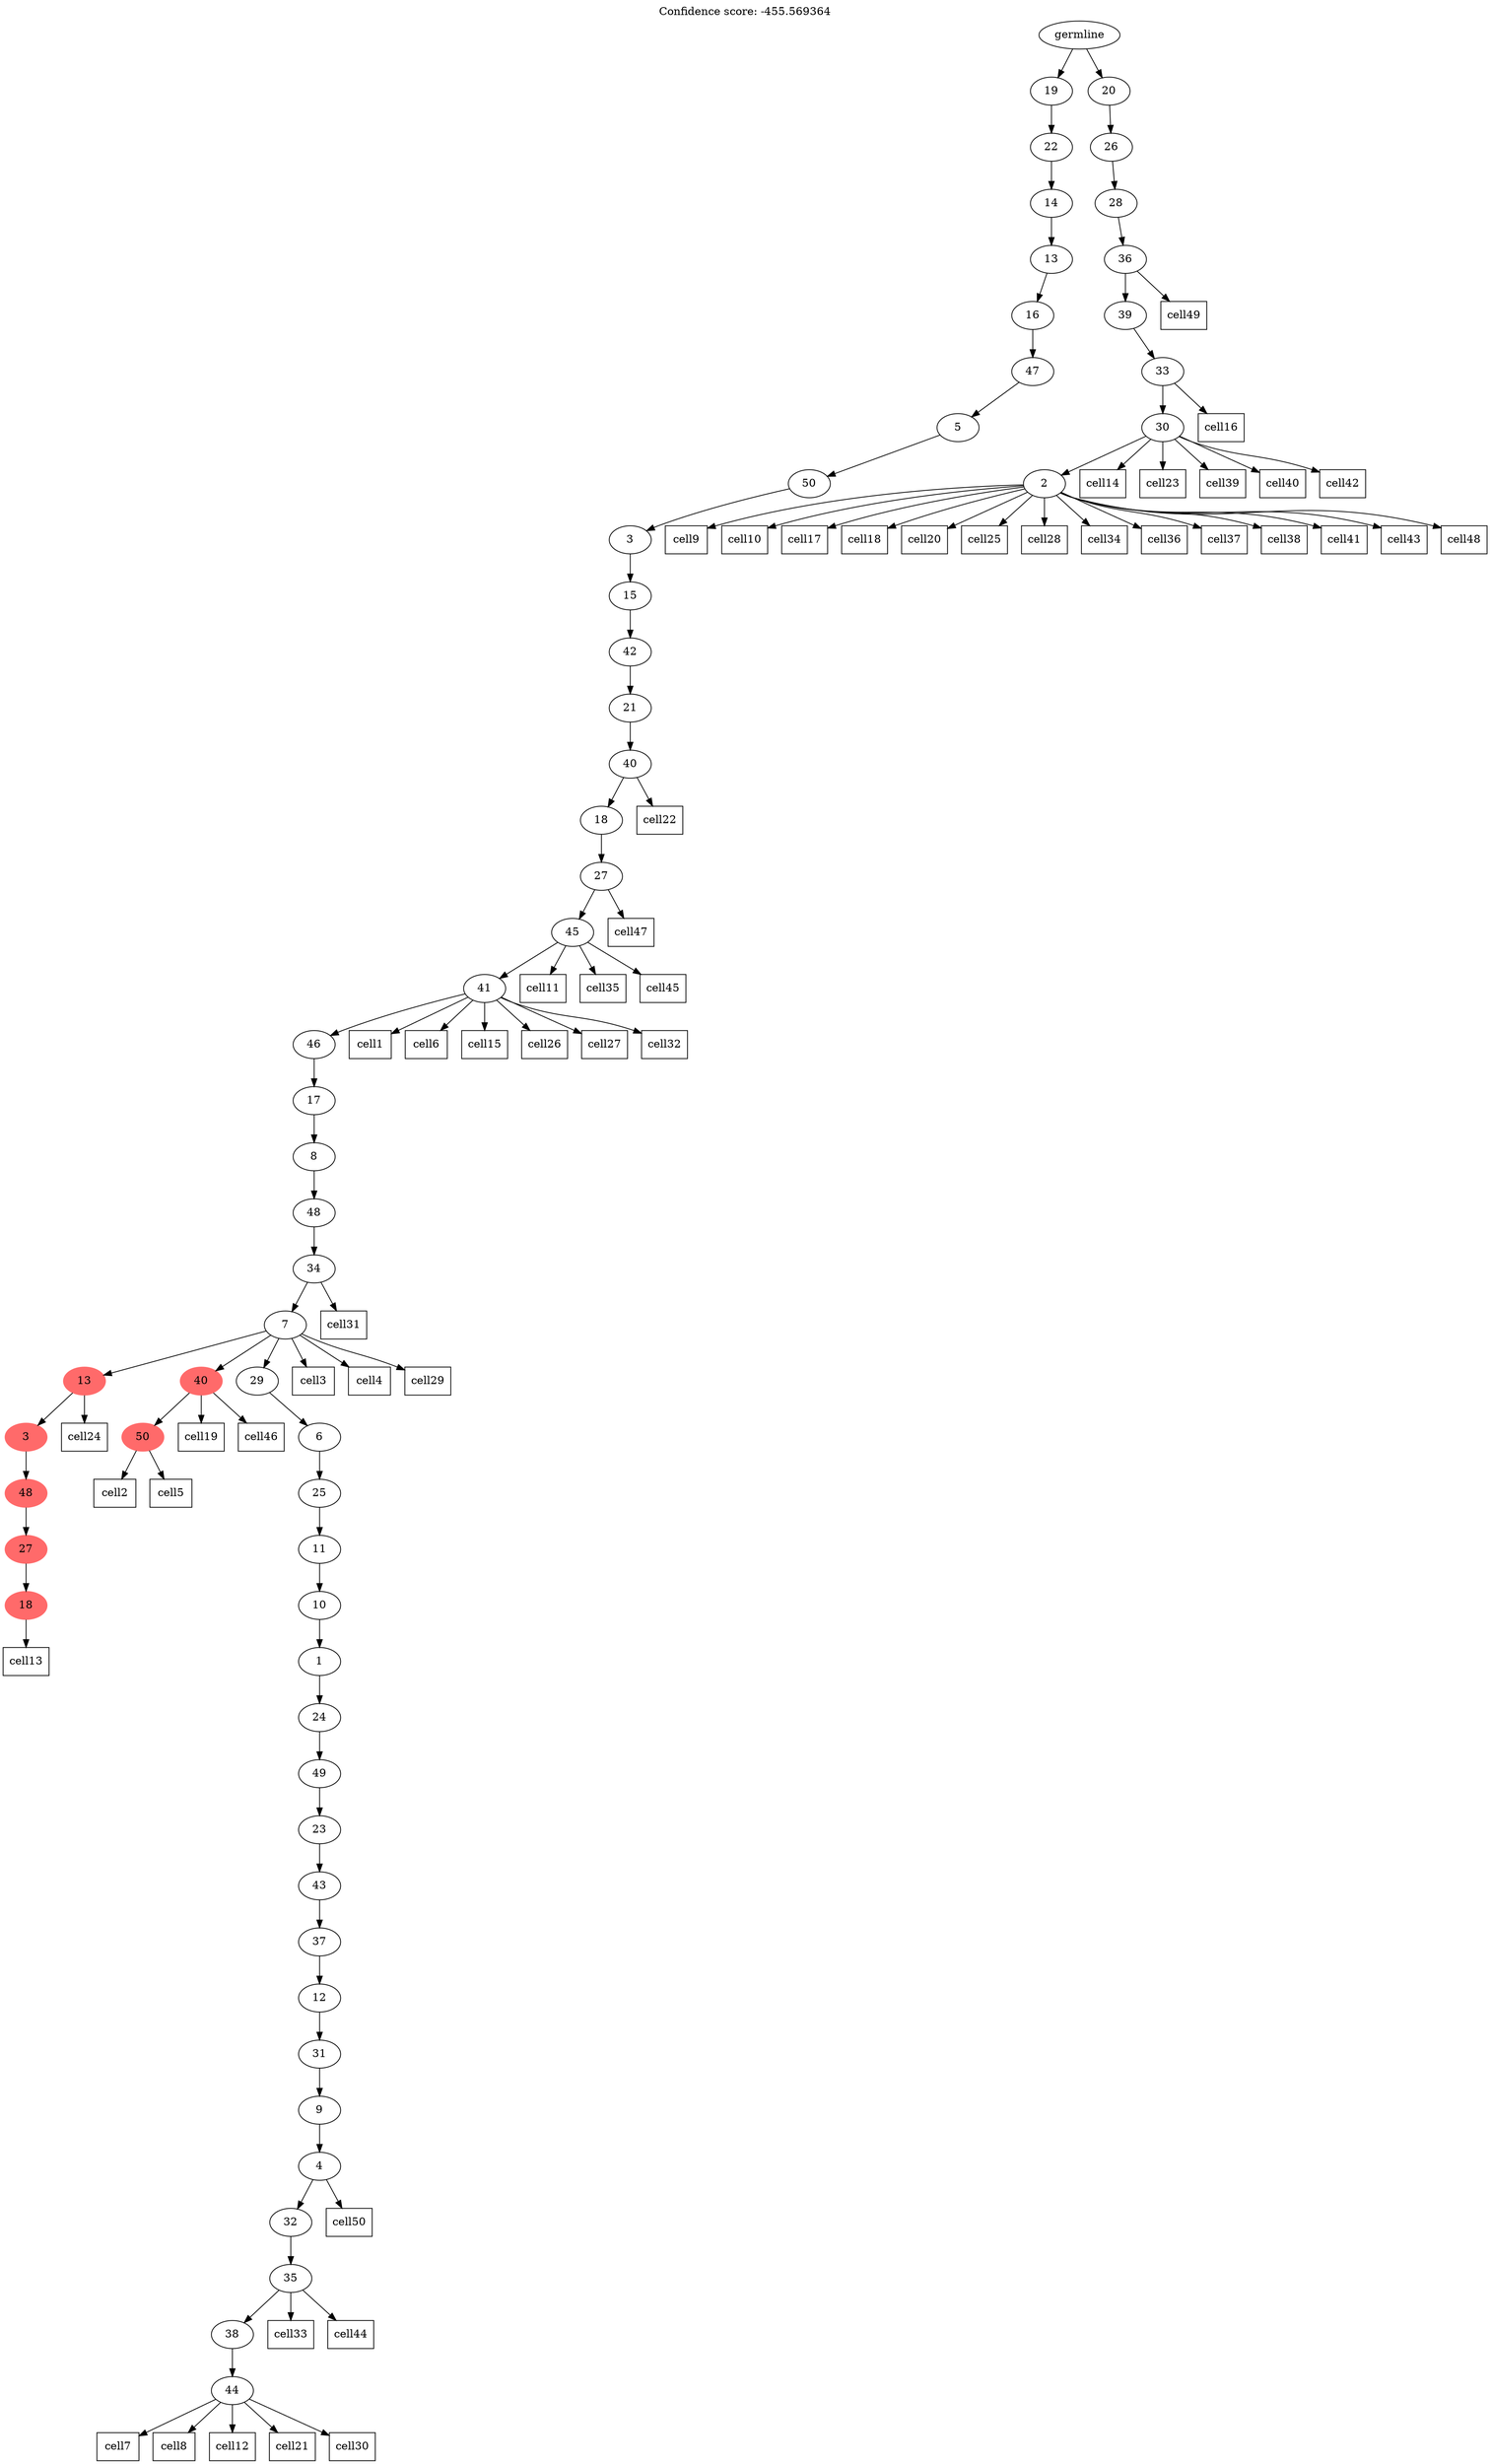 digraph g {
	"56" -> "57";
	"57" [color=indianred1, style=filled, label="18"];
	"55" -> "56";
	"56" [color=indianred1, style=filled, label="27"];
	"54" -> "55";
	"55" [color=indianred1, style=filled, label="48"];
	"53" -> "54";
	"54" [color=indianred1, style=filled, label="3"];
	"51" -> "52";
	"52" [color=indianred1, style=filled, label="50"];
	"49" -> "50";
	"50" [label="44"];
	"48" -> "49";
	"49" [label="38"];
	"47" -> "48";
	"48" [label="35"];
	"46" -> "47";
	"47" [label="32"];
	"45" -> "46";
	"46" [label="4"];
	"44" -> "45";
	"45" [label="9"];
	"43" -> "44";
	"44" [label="31"];
	"42" -> "43";
	"43" [label="12"];
	"41" -> "42";
	"42" [label="37"];
	"40" -> "41";
	"41" [label="43"];
	"39" -> "40";
	"40" [label="23"];
	"38" -> "39";
	"39" [label="49"];
	"37" -> "38";
	"38" [label="24"];
	"36" -> "37";
	"37" [label="1"];
	"35" -> "36";
	"36" [label="10"];
	"34" -> "35";
	"35" [label="11"];
	"33" -> "34";
	"34" [label="25"];
	"32" -> "33";
	"33" [label="6"];
	"31" -> "32";
	"32" [label="29"];
	"31" -> "51";
	"51" [color=indianred1, style=filled, label="40"];
	"31" -> "53";
	"53" [color=indianred1, style=filled, label="13"];
	"30" -> "31";
	"31" [label="7"];
	"29" -> "30";
	"30" [label="34"];
	"28" -> "29";
	"29" [label="48"];
	"27" -> "28";
	"28" [label="8"];
	"26" -> "27";
	"27" [label="17"];
	"25" -> "26";
	"26" [label="46"];
	"24" -> "25";
	"25" [label="41"];
	"23" -> "24";
	"24" [label="45"];
	"22" -> "23";
	"23" [label="27"];
	"21" -> "22";
	"22" [label="18"];
	"20" -> "21";
	"21" [label="40"];
	"19" -> "20";
	"20" [label="21"];
	"18" -> "19";
	"19" [label="42"];
	"17" -> "18";
	"18" [label="15"];
	"16" -> "17";
	"17" [label="3"];
	"15" -> "16";
	"16" [label="50"];
	"14" -> "15";
	"15" [label="5"];
	"13" -> "14";
	"14" [label="47"];
	"12" -> "13";
	"13" [label="16"];
	"11" -> "12";
	"12" [label="13"];
	"10" -> "11";
	"11" [label="14"];
	"9" -> "10";
	"10" [label="22"];
	"7" -> "8";
	"8" [label="2"];
	"6" -> "7";
	"7" [label="30"];
	"5" -> "6";
	"6" [label="33"];
	"4" -> "5";
	"5" [label="39"];
	"3" -> "4";
	"4" [label="36"];
	"2" -> "3";
	"3" [label="28"];
	"1" -> "2";
	"2" [label="26"];
	"0" -> "1";
	"1" [label="20"];
	"0" -> "9";
	"9" [label="19"];
	"0" [label="germline"];
	"25" -> "cell1";
	"cell1" [shape=box];
	"52" -> "cell2";
	"cell2" [shape=box];
	"31" -> "cell3";
	"cell3" [shape=box];
	"31" -> "cell4";
	"cell4" [shape=box];
	"52" -> "cell5";
	"cell5" [shape=box];
	"25" -> "cell6";
	"cell6" [shape=box];
	"50" -> "cell7";
	"cell7" [shape=box];
	"50" -> "cell8";
	"cell8" [shape=box];
	"8" -> "cell9";
	"cell9" [shape=box];
	"8" -> "cell10";
	"cell10" [shape=box];
	"24" -> "cell11";
	"cell11" [shape=box];
	"50" -> "cell12";
	"cell12" [shape=box];
	"57" -> "cell13";
	"cell13" [shape=box];
	"7" -> "cell14";
	"cell14" [shape=box];
	"25" -> "cell15";
	"cell15" [shape=box];
	"6" -> "cell16";
	"cell16" [shape=box];
	"8" -> "cell17";
	"cell17" [shape=box];
	"8" -> "cell18";
	"cell18" [shape=box];
	"51" -> "cell19";
	"cell19" [shape=box];
	"8" -> "cell20";
	"cell20" [shape=box];
	"50" -> "cell21";
	"cell21" [shape=box];
	"21" -> "cell22";
	"cell22" [shape=box];
	"7" -> "cell23";
	"cell23" [shape=box];
	"53" -> "cell24";
	"cell24" [shape=box];
	"8" -> "cell25";
	"cell25" [shape=box];
	"25" -> "cell26";
	"cell26" [shape=box];
	"25" -> "cell27";
	"cell27" [shape=box];
	"8" -> "cell28";
	"cell28" [shape=box];
	"31" -> "cell29";
	"cell29" [shape=box];
	"50" -> "cell30";
	"cell30" [shape=box];
	"30" -> "cell31";
	"cell31" [shape=box];
	"25" -> "cell32";
	"cell32" [shape=box];
	"48" -> "cell33";
	"cell33" [shape=box];
	"8" -> "cell34";
	"cell34" [shape=box];
	"24" -> "cell35";
	"cell35" [shape=box];
	"8" -> "cell36";
	"cell36" [shape=box];
	"8" -> "cell37";
	"cell37" [shape=box];
	"8" -> "cell38";
	"cell38" [shape=box];
	"7" -> "cell39";
	"cell39" [shape=box];
	"7" -> "cell40";
	"cell40" [shape=box];
	"8" -> "cell41";
	"cell41" [shape=box];
	"7" -> "cell42";
	"cell42" [shape=box];
	"8" -> "cell43";
	"cell43" [shape=box];
	"48" -> "cell44";
	"cell44" [shape=box];
	"24" -> "cell45";
	"cell45" [shape=box];
	"51" -> "cell46";
	"cell46" [shape=box];
	"23" -> "cell47";
	"cell47" [shape=box];
	"8" -> "cell48";
	"cell48" [shape=box];
	"4" -> "cell49";
	"cell49" [shape=box];
	"46" -> "cell50";
	"cell50" [shape=box];
	labelloc="t";
	label="Confidence score: -455.569364";
}
